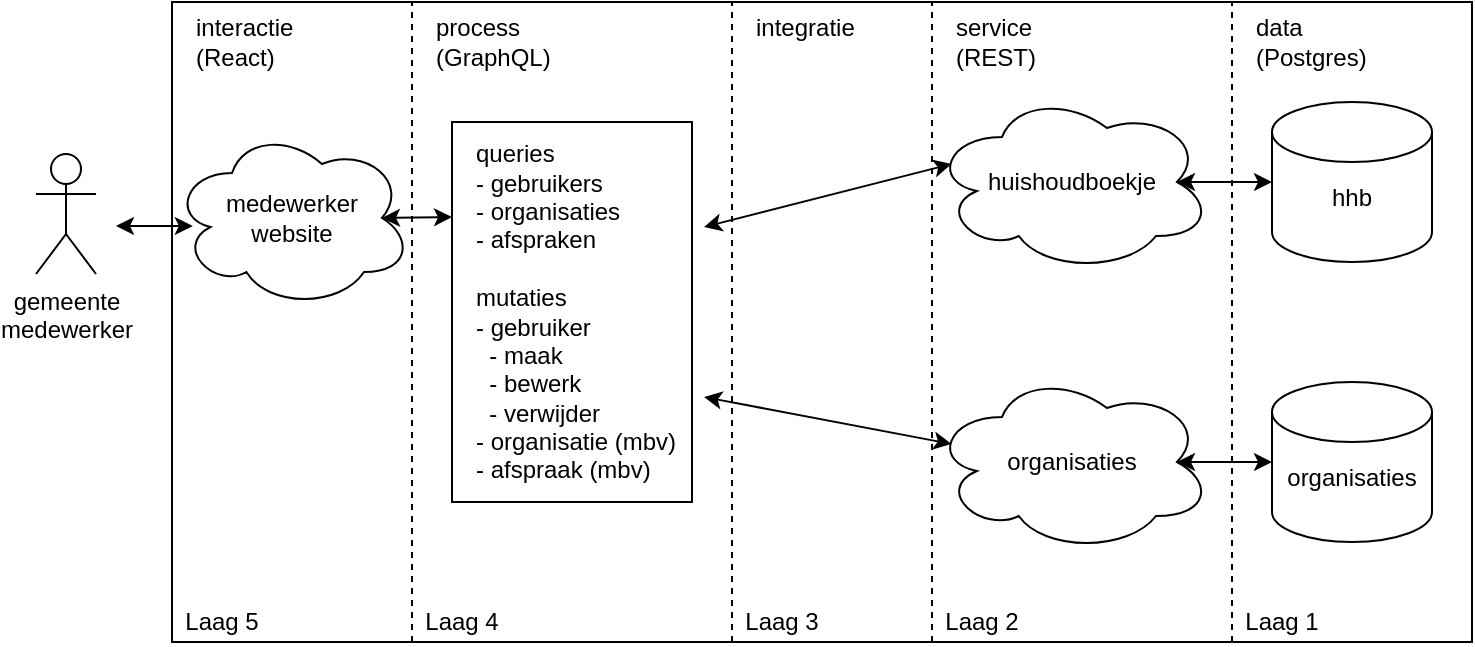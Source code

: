 <mxfile version="13.6.5">
    <diagram id="xaIZJKi0cWOAeZ0ME9xZ" name="Page-1">
        <mxGraphModel dx="1083" dy="658" grid="1" gridSize="10" guides="1" tooltips="1" connect="1" arrows="1" fold="1" page="1" pageScale="1" pageWidth="827" pageHeight="1169" math="0" shadow="0">
            <root>
                <mxCell id="0"/>
                <mxCell id="1" parent="0"/>
                <mxCell id="11" value="" style="rounded=0;whiteSpace=wrap;html=1;" vertex="1" parent="1">
                    <mxGeometry x="120" y="40" width="650" height="320" as="geometry"/>
                </mxCell>
                <mxCell id="24" value="" style="rounded=0;whiteSpace=wrap;html=1;" vertex="1" parent="1">
                    <mxGeometry x="260" y="100" width="120" height="190" as="geometry"/>
                </mxCell>
                <mxCell id="2" value="" style="endArrow=none;dashed=1;html=1;" edge="1" parent="1">
                    <mxGeometry width="50" height="50" relative="1" as="geometry">
                        <mxPoint x="240" y="360" as="sourcePoint"/>
                        <mxPoint x="240" y="40" as="targetPoint"/>
                    </mxGeometry>
                </mxCell>
                <mxCell id="3" value="" style="endArrow=none;dashed=1;html=1;" edge="1" parent="1">
                    <mxGeometry width="50" height="50" relative="1" as="geometry">
                        <mxPoint x="500" y="360" as="sourcePoint"/>
                        <mxPoint x="500" y="40" as="targetPoint"/>
                    </mxGeometry>
                </mxCell>
                <mxCell id="4" value="" style="endArrow=none;dashed=1;html=1;" edge="1" parent="1">
                    <mxGeometry width="50" height="50" relative="1" as="geometry">
                        <mxPoint x="400" y="360" as="sourcePoint"/>
                        <mxPoint x="400" y="40" as="targetPoint"/>
                    </mxGeometry>
                </mxCell>
                <mxCell id="5" value="" style="endArrow=none;dashed=1;html=1;" edge="1" parent="1">
                    <mxGeometry width="50" height="50" relative="1" as="geometry">
                        <mxPoint x="650" y="360" as="sourcePoint"/>
                        <mxPoint x="650" y="40" as="targetPoint"/>
                    </mxGeometry>
                </mxCell>
                <mxCell id="6" value="Laag 5" style="text;html=1;strokeColor=none;fillColor=none;align=center;verticalAlign=middle;whiteSpace=wrap;rounded=0;" vertex="1" parent="1">
                    <mxGeometry x="120" y="340" width="50" height="20" as="geometry"/>
                </mxCell>
                <mxCell id="7" value="Laag 4" style="text;html=1;strokeColor=none;fillColor=none;align=center;verticalAlign=middle;whiteSpace=wrap;rounded=0;" vertex="1" parent="1">
                    <mxGeometry x="240" y="340" width="50" height="20" as="geometry"/>
                </mxCell>
                <mxCell id="8" value="Laag 3" style="text;html=1;strokeColor=none;fillColor=none;align=center;verticalAlign=middle;whiteSpace=wrap;rounded=0;" vertex="1" parent="1">
                    <mxGeometry x="400" y="340" width="50" height="20" as="geometry"/>
                </mxCell>
                <mxCell id="9" value="Laag 2" style="text;html=1;strokeColor=none;fillColor=none;align=center;verticalAlign=middle;whiteSpace=wrap;rounded=0;" vertex="1" parent="1">
                    <mxGeometry x="500" y="340" width="50" height="20" as="geometry"/>
                </mxCell>
                <mxCell id="10" value="Laag 1" style="text;html=1;strokeColor=none;fillColor=none;align=center;verticalAlign=middle;whiteSpace=wrap;rounded=0;" vertex="1" parent="1">
                    <mxGeometry x="650" y="340" width="50" height="20" as="geometry"/>
                </mxCell>
                <mxCell id="12" value="gemeente&lt;br&gt;medewerker" style="shape=umlActor;verticalLabelPosition=bottom;verticalAlign=top;html=1;outlineConnect=0;" vertex="1" parent="1">
                    <mxGeometry x="52" y="116" width="30" height="60" as="geometry"/>
                </mxCell>
                <mxCell id="14" value="&lt;br&gt;hhb" style="shape=cylinder2;whiteSpace=wrap;html=1;boundedLbl=1;backgroundOutline=1;size=15;" vertex="1" parent="1">
                    <mxGeometry x="670" y="90" width="80" height="80" as="geometry"/>
                </mxCell>
                <mxCell id="15" value="&lt;br&gt;organisaties" style="shape=cylinder2;whiteSpace=wrap;html=1;boundedLbl=1;backgroundOutline=1;size=15;" vertex="1" parent="1">
                    <mxGeometry x="670" y="230" width="80" height="80" as="geometry"/>
                </mxCell>
                <mxCell id="16" value="huishoudboekje" style="ellipse;shape=cloud;whiteSpace=wrap;html=1;" vertex="1" parent="1">
                    <mxGeometry x="500" y="85" width="140" height="90" as="geometry"/>
                </mxCell>
                <mxCell id="18" style="edgeStyle=orthogonalEdgeStyle;rounded=0;orthogonalLoop=1;jettySize=auto;html=1;startArrow=classic;startFill=1;exitX=0.875;exitY=0.5;exitDx=0;exitDy=0;exitPerimeter=0;" edge="1" parent="1" source="17" target="15">
                    <mxGeometry relative="1" as="geometry">
                        <mxPoint x="640" y="270" as="targetPoint"/>
                    </mxGeometry>
                </mxCell>
                <mxCell id="17" value="organisaties" style="ellipse;shape=cloud;whiteSpace=wrap;html=1;" vertex="1" parent="1">
                    <mxGeometry x="500" y="225" width="140" height="90" as="geometry"/>
                </mxCell>
                <mxCell id="19" style="edgeStyle=orthogonalEdgeStyle;rounded=0;orthogonalLoop=1;jettySize=auto;html=1;startArrow=classic;startFill=1;exitX=0.875;exitY=0.5;exitDx=0;exitDy=0;exitPerimeter=0;" edge="1" parent="1" source="16" target="14">
                    <mxGeometry relative="1" as="geometry">
                        <mxPoint x="615" y="280" as="sourcePoint"/>
                        <mxPoint x="639" y="130" as="targetPoint"/>
                    </mxGeometry>
                </mxCell>
                <mxCell id="21" value="queries&lt;br&gt;&lt;span&gt;- gebruikers&lt;/span&gt;&lt;br&gt;&lt;span&gt;- organisaties&lt;br&gt;- afspraken&lt;br&gt;&lt;/span&gt;&lt;br&gt;mutaties&lt;br&gt;- gebruiker&amp;nbsp;&lt;br&gt;&amp;nbsp; - maak&lt;br&gt;&amp;nbsp; - bewerk&lt;br&gt;&amp;nbsp; - verwijder&lt;br&gt;- organisatie (mbv)&lt;br&gt;- afspraak (mbv)" style="text;html=1;strokeColor=none;fillColor=none;align=left;verticalAlign=middle;whiteSpace=wrap;rounded=0;" vertex="1" parent="1">
                    <mxGeometry x="270" y="110" width="116" height="170" as="geometry"/>
                </mxCell>
                <mxCell id="25" value="&lt;span&gt;process&lt;/span&gt;&lt;br&gt;&lt;span&gt;(GraphQL)&lt;/span&gt;" style="text;html=1;strokeColor=none;fillColor=none;align=left;verticalAlign=middle;whiteSpace=wrap;rounded=0;" vertex="1" parent="1">
                    <mxGeometry x="250" y="50" width="40" height="20" as="geometry"/>
                </mxCell>
                <mxCell id="26" value="" style="endArrow=classic;startArrow=classic;html=1;exitX=1;exitY=0.25;exitDx=0;exitDy=0;entryX=0.07;entryY=0.4;entryDx=0;entryDy=0;entryPerimeter=0;" edge="1" parent="1" source="21" target="16">
                    <mxGeometry width="50" height="50" relative="1" as="geometry">
                        <mxPoint x="450" y="200" as="sourcePoint"/>
                        <mxPoint x="500" y="150" as="targetPoint"/>
                    </mxGeometry>
                </mxCell>
                <mxCell id="27" value="" style="endArrow=classic;startArrow=classic;html=1;exitX=1;exitY=0.75;exitDx=0;exitDy=0;entryX=0.07;entryY=0.4;entryDx=0;entryDy=0;entryPerimeter=0;" edge="1" parent="1" source="21" target="17">
                    <mxGeometry width="50" height="50" relative="1" as="geometry">
                        <mxPoint x="450" y="200" as="sourcePoint"/>
                        <mxPoint x="500" y="150" as="targetPoint"/>
                    </mxGeometry>
                </mxCell>
                <mxCell id="28" value="&lt;span&gt;service&lt;/span&gt;&lt;br&gt;&lt;span&gt;(REST)&lt;/span&gt;" style="text;html=1;strokeColor=none;fillColor=none;align=left;verticalAlign=middle;whiteSpace=wrap;rounded=0;" vertex="1" parent="1">
                    <mxGeometry x="510" y="50" width="40" height="20" as="geometry"/>
                </mxCell>
                <mxCell id="29" value="&lt;span&gt;data&lt;/span&gt;&lt;br&gt;&lt;span&gt;(Postgres)&lt;/span&gt;" style="text;html=1;strokeColor=none;fillColor=none;align=left;verticalAlign=middle;whiteSpace=wrap;rounded=0;" vertex="1" parent="1">
                    <mxGeometry x="660" y="50" width="40" height="20" as="geometry"/>
                </mxCell>
                <mxCell id="30" value="integratie&lt;br&gt;&amp;nbsp;" style="text;html=1;strokeColor=none;fillColor=none;align=left;verticalAlign=middle;whiteSpace=wrap;rounded=0;" vertex="1" parent="1">
                    <mxGeometry x="410" y="50" width="40" height="20" as="geometry"/>
                </mxCell>
                <mxCell id="31" value="interactie&lt;br&gt;(React)" style="text;html=1;strokeColor=none;fillColor=none;align=left;verticalAlign=middle;whiteSpace=wrap;rounded=0;" vertex="1" parent="1">
                    <mxGeometry x="130" y="50" width="40" height="20" as="geometry"/>
                </mxCell>
                <mxCell id="32" value="medewerker&lt;br&gt;website" style="ellipse;shape=cloud;whiteSpace=wrap;html=1;" vertex="1" parent="1">
                    <mxGeometry x="120" y="103" width="120" height="90" as="geometry"/>
                </mxCell>
                <mxCell id="33" value="" style="endArrow=classic;startArrow=classic;html=1;exitX=0.875;exitY=0.5;exitDx=0;exitDy=0;exitPerimeter=0;entryX=0;entryY=0.25;entryDx=0;entryDy=0;" edge="1" parent="1" source="32" target="24">
                    <mxGeometry width="50" height="50" relative="1" as="geometry">
                        <mxPoint x="450" y="200" as="sourcePoint"/>
                        <mxPoint x="500" y="150" as="targetPoint"/>
                    </mxGeometry>
                </mxCell>
                <mxCell id="35" value="" style="endArrow=classic;startArrow=classic;html=1;entryX=0.07;entryY=0.4;entryDx=0;entryDy=0;entryPerimeter=0;" edge="1" parent="1">
                    <mxGeometry width="50" height="50" relative="1" as="geometry">
                        <mxPoint x="92" y="152" as="sourcePoint"/>
                        <mxPoint x="130.4" y="152" as="targetPoint"/>
                    </mxGeometry>
                </mxCell>
            </root>
        </mxGraphModel>
    </diagram>
</mxfile>